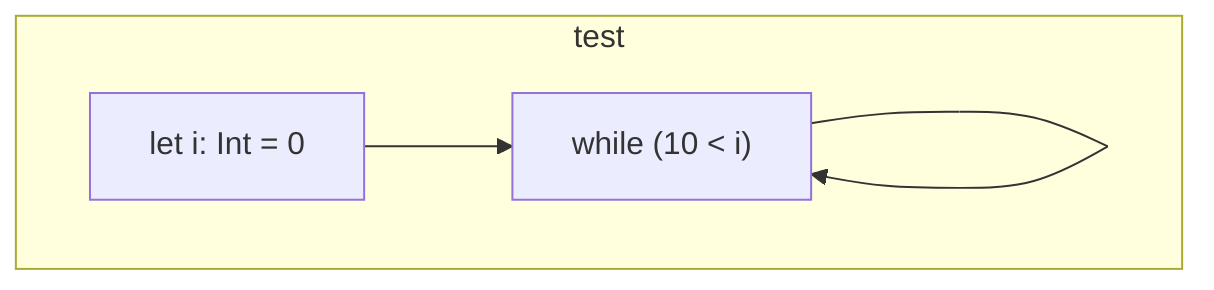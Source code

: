 graph TD
subgraph test
    test_141["let i: Int = 0"]
    test_142["while (10 &lt; i)"]
    test_141 --> test_142
    test_142 --> test_142
end